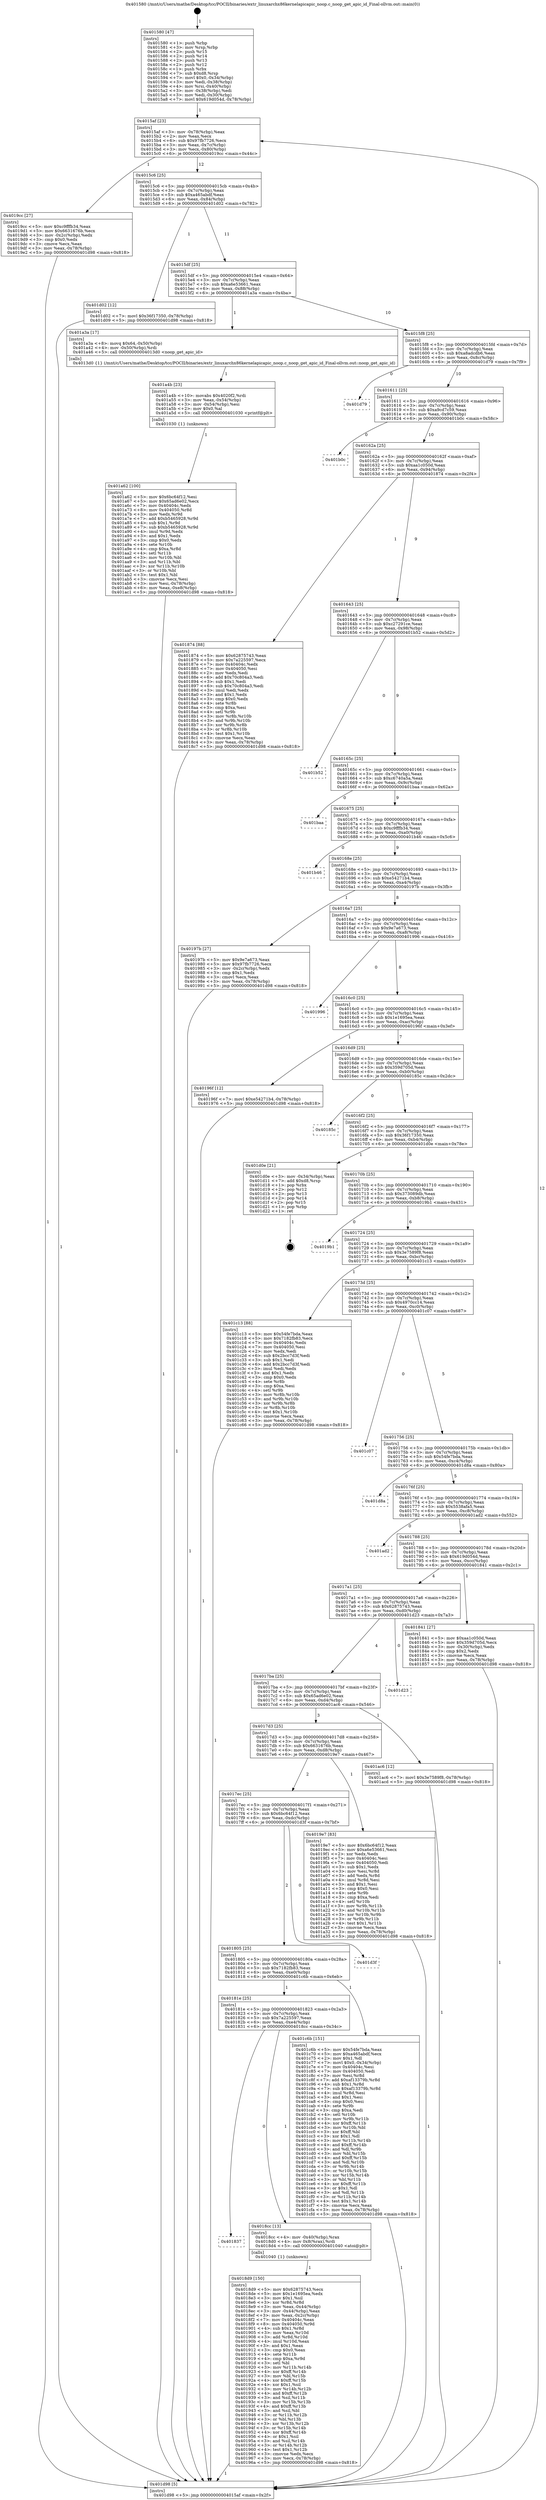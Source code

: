 digraph "0x401580" {
  label = "0x401580 (/mnt/c/Users/mathe/Desktop/tcc/POCII/binaries/extr_linuxarchx86kernelapicapic_noop.c_noop_get_apic_id_Final-ollvm.out::main(0))"
  labelloc = "t"
  node[shape=record]

  Entry [label="",width=0.3,height=0.3,shape=circle,fillcolor=black,style=filled]
  "0x4015af" [label="{
     0x4015af [23]\l
     | [instrs]\l
     &nbsp;&nbsp;0x4015af \<+3\>: mov -0x78(%rbp),%eax\l
     &nbsp;&nbsp;0x4015b2 \<+2\>: mov %eax,%ecx\l
     &nbsp;&nbsp;0x4015b4 \<+6\>: sub $0x97fb7726,%ecx\l
     &nbsp;&nbsp;0x4015ba \<+3\>: mov %eax,-0x7c(%rbp)\l
     &nbsp;&nbsp;0x4015bd \<+3\>: mov %ecx,-0x80(%rbp)\l
     &nbsp;&nbsp;0x4015c0 \<+6\>: je 00000000004019cc \<main+0x44c\>\l
  }"]
  "0x4019cc" [label="{
     0x4019cc [27]\l
     | [instrs]\l
     &nbsp;&nbsp;0x4019cc \<+5\>: mov $0xc9fffb34,%eax\l
     &nbsp;&nbsp;0x4019d1 \<+5\>: mov $0x6631676b,%ecx\l
     &nbsp;&nbsp;0x4019d6 \<+3\>: mov -0x2c(%rbp),%edx\l
     &nbsp;&nbsp;0x4019d9 \<+3\>: cmp $0x0,%edx\l
     &nbsp;&nbsp;0x4019dc \<+3\>: cmove %ecx,%eax\l
     &nbsp;&nbsp;0x4019df \<+3\>: mov %eax,-0x78(%rbp)\l
     &nbsp;&nbsp;0x4019e2 \<+5\>: jmp 0000000000401d98 \<main+0x818\>\l
  }"]
  "0x4015c6" [label="{
     0x4015c6 [25]\l
     | [instrs]\l
     &nbsp;&nbsp;0x4015c6 \<+5\>: jmp 00000000004015cb \<main+0x4b\>\l
     &nbsp;&nbsp;0x4015cb \<+3\>: mov -0x7c(%rbp),%eax\l
     &nbsp;&nbsp;0x4015ce \<+5\>: sub $0xa465abdf,%eax\l
     &nbsp;&nbsp;0x4015d3 \<+6\>: mov %eax,-0x84(%rbp)\l
     &nbsp;&nbsp;0x4015d9 \<+6\>: je 0000000000401d02 \<main+0x782\>\l
  }"]
  Exit [label="",width=0.3,height=0.3,shape=circle,fillcolor=black,style=filled,peripheries=2]
  "0x401d02" [label="{
     0x401d02 [12]\l
     | [instrs]\l
     &nbsp;&nbsp;0x401d02 \<+7\>: movl $0x36f17350,-0x78(%rbp)\l
     &nbsp;&nbsp;0x401d09 \<+5\>: jmp 0000000000401d98 \<main+0x818\>\l
  }"]
  "0x4015df" [label="{
     0x4015df [25]\l
     | [instrs]\l
     &nbsp;&nbsp;0x4015df \<+5\>: jmp 00000000004015e4 \<main+0x64\>\l
     &nbsp;&nbsp;0x4015e4 \<+3\>: mov -0x7c(%rbp),%eax\l
     &nbsp;&nbsp;0x4015e7 \<+5\>: sub $0xa6e53661,%eax\l
     &nbsp;&nbsp;0x4015ec \<+6\>: mov %eax,-0x88(%rbp)\l
     &nbsp;&nbsp;0x4015f2 \<+6\>: je 0000000000401a3a \<main+0x4ba\>\l
  }"]
  "0x401a62" [label="{
     0x401a62 [100]\l
     | [instrs]\l
     &nbsp;&nbsp;0x401a62 \<+5\>: mov $0x6bc64f12,%esi\l
     &nbsp;&nbsp;0x401a67 \<+5\>: mov $0x65ad6e02,%ecx\l
     &nbsp;&nbsp;0x401a6c \<+7\>: mov 0x40404c,%edx\l
     &nbsp;&nbsp;0x401a73 \<+8\>: mov 0x404050,%r8d\l
     &nbsp;&nbsp;0x401a7b \<+3\>: mov %edx,%r9d\l
     &nbsp;&nbsp;0x401a7e \<+7\>: add $0xb5465928,%r9d\l
     &nbsp;&nbsp;0x401a85 \<+4\>: sub $0x1,%r9d\l
     &nbsp;&nbsp;0x401a89 \<+7\>: sub $0xb5465928,%r9d\l
     &nbsp;&nbsp;0x401a90 \<+4\>: imul %r9d,%edx\l
     &nbsp;&nbsp;0x401a94 \<+3\>: and $0x1,%edx\l
     &nbsp;&nbsp;0x401a97 \<+3\>: cmp $0x0,%edx\l
     &nbsp;&nbsp;0x401a9a \<+4\>: sete %r10b\l
     &nbsp;&nbsp;0x401a9e \<+4\>: cmp $0xa,%r8d\l
     &nbsp;&nbsp;0x401aa2 \<+4\>: setl %r11b\l
     &nbsp;&nbsp;0x401aa6 \<+3\>: mov %r10b,%bl\l
     &nbsp;&nbsp;0x401aa9 \<+3\>: and %r11b,%bl\l
     &nbsp;&nbsp;0x401aac \<+3\>: xor %r11b,%r10b\l
     &nbsp;&nbsp;0x401aaf \<+3\>: or %r10b,%bl\l
     &nbsp;&nbsp;0x401ab2 \<+3\>: test $0x1,%bl\l
     &nbsp;&nbsp;0x401ab5 \<+3\>: cmovne %ecx,%esi\l
     &nbsp;&nbsp;0x401ab8 \<+3\>: mov %esi,-0x78(%rbp)\l
     &nbsp;&nbsp;0x401abb \<+6\>: mov %eax,-0xe8(%rbp)\l
     &nbsp;&nbsp;0x401ac1 \<+5\>: jmp 0000000000401d98 \<main+0x818\>\l
  }"]
  "0x401a3a" [label="{
     0x401a3a [17]\l
     | [instrs]\l
     &nbsp;&nbsp;0x401a3a \<+8\>: movq $0x64,-0x50(%rbp)\l
     &nbsp;&nbsp;0x401a42 \<+4\>: mov -0x50(%rbp),%rdi\l
     &nbsp;&nbsp;0x401a46 \<+5\>: call 00000000004013d0 \<noop_get_apic_id\>\l
     | [calls]\l
     &nbsp;&nbsp;0x4013d0 \{1\} (/mnt/c/Users/mathe/Desktop/tcc/POCII/binaries/extr_linuxarchx86kernelapicapic_noop.c_noop_get_apic_id_Final-ollvm.out::noop_get_apic_id)\l
  }"]
  "0x4015f8" [label="{
     0x4015f8 [25]\l
     | [instrs]\l
     &nbsp;&nbsp;0x4015f8 \<+5\>: jmp 00000000004015fd \<main+0x7d\>\l
     &nbsp;&nbsp;0x4015fd \<+3\>: mov -0x7c(%rbp),%eax\l
     &nbsp;&nbsp;0x401600 \<+5\>: sub $0xa8adcdb6,%eax\l
     &nbsp;&nbsp;0x401605 \<+6\>: mov %eax,-0x8c(%rbp)\l
     &nbsp;&nbsp;0x40160b \<+6\>: je 0000000000401d79 \<main+0x7f9\>\l
  }"]
  "0x401a4b" [label="{
     0x401a4b [23]\l
     | [instrs]\l
     &nbsp;&nbsp;0x401a4b \<+10\>: movabs $0x4020f2,%rdi\l
     &nbsp;&nbsp;0x401a55 \<+3\>: mov %eax,-0x54(%rbp)\l
     &nbsp;&nbsp;0x401a58 \<+3\>: mov -0x54(%rbp),%esi\l
     &nbsp;&nbsp;0x401a5b \<+2\>: mov $0x0,%al\l
     &nbsp;&nbsp;0x401a5d \<+5\>: call 0000000000401030 \<printf@plt\>\l
     | [calls]\l
     &nbsp;&nbsp;0x401030 \{1\} (unknown)\l
  }"]
  "0x401d79" [label="{
     0x401d79\l
  }", style=dashed]
  "0x401611" [label="{
     0x401611 [25]\l
     | [instrs]\l
     &nbsp;&nbsp;0x401611 \<+5\>: jmp 0000000000401616 \<main+0x96\>\l
     &nbsp;&nbsp;0x401616 \<+3\>: mov -0x7c(%rbp),%eax\l
     &nbsp;&nbsp;0x401619 \<+5\>: sub $0xa9cd7c59,%eax\l
     &nbsp;&nbsp;0x40161e \<+6\>: mov %eax,-0x90(%rbp)\l
     &nbsp;&nbsp;0x401624 \<+6\>: je 0000000000401b0c \<main+0x58c\>\l
  }"]
  "0x4018d9" [label="{
     0x4018d9 [150]\l
     | [instrs]\l
     &nbsp;&nbsp;0x4018d9 \<+5\>: mov $0x62875743,%ecx\l
     &nbsp;&nbsp;0x4018de \<+5\>: mov $0x1e1695ea,%edx\l
     &nbsp;&nbsp;0x4018e3 \<+3\>: mov $0x1,%sil\l
     &nbsp;&nbsp;0x4018e6 \<+3\>: xor %r8d,%r8d\l
     &nbsp;&nbsp;0x4018e9 \<+3\>: mov %eax,-0x44(%rbp)\l
     &nbsp;&nbsp;0x4018ec \<+3\>: mov -0x44(%rbp),%eax\l
     &nbsp;&nbsp;0x4018ef \<+3\>: mov %eax,-0x2c(%rbp)\l
     &nbsp;&nbsp;0x4018f2 \<+7\>: mov 0x40404c,%eax\l
     &nbsp;&nbsp;0x4018f9 \<+8\>: mov 0x404050,%r9d\l
     &nbsp;&nbsp;0x401901 \<+4\>: sub $0x1,%r8d\l
     &nbsp;&nbsp;0x401905 \<+3\>: mov %eax,%r10d\l
     &nbsp;&nbsp;0x401908 \<+3\>: add %r8d,%r10d\l
     &nbsp;&nbsp;0x40190b \<+4\>: imul %r10d,%eax\l
     &nbsp;&nbsp;0x40190f \<+3\>: and $0x1,%eax\l
     &nbsp;&nbsp;0x401912 \<+3\>: cmp $0x0,%eax\l
     &nbsp;&nbsp;0x401915 \<+4\>: sete %r11b\l
     &nbsp;&nbsp;0x401919 \<+4\>: cmp $0xa,%r9d\l
     &nbsp;&nbsp;0x40191d \<+3\>: setl %bl\l
     &nbsp;&nbsp;0x401920 \<+3\>: mov %r11b,%r14b\l
     &nbsp;&nbsp;0x401923 \<+4\>: xor $0xff,%r14b\l
     &nbsp;&nbsp;0x401927 \<+3\>: mov %bl,%r15b\l
     &nbsp;&nbsp;0x40192a \<+4\>: xor $0xff,%r15b\l
     &nbsp;&nbsp;0x40192e \<+4\>: xor $0x1,%sil\l
     &nbsp;&nbsp;0x401932 \<+3\>: mov %r14b,%r12b\l
     &nbsp;&nbsp;0x401935 \<+4\>: and $0xff,%r12b\l
     &nbsp;&nbsp;0x401939 \<+3\>: and %sil,%r11b\l
     &nbsp;&nbsp;0x40193c \<+3\>: mov %r15b,%r13b\l
     &nbsp;&nbsp;0x40193f \<+4\>: and $0xff,%r13b\l
     &nbsp;&nbsp;0x401943 \<+3\>: and %sil,%bl\l
     &nbsp;&nbsp;0x401946 \<+3\>: or %r11b,%r12b\l
     &nbsp;&nbsp;0x401949 \<+3\>: or %bl,%r13b\l
     &nbsp;&nbsp;0x40194c \<+3\>: xor %r13b,%r12b\l
     &nbsp;&nbsp;0x40194f \<+3\>: or %r15b,%r14b\l
     &nbsp;&nbsp;0x401952 \<+4\>: xor $0xff,%r14b\l
     &nbsp;&nbsp;0x401956 \<+4\>: or $0x1,%sil\l
     &nbsp;&nbsp;0x40195a \<+3\>: and %sil,%r14b\l
     &nbsp;&nbsp;0x40195d \<+3\>: or %r14b,%r12b\l
     &nbsp;&nbsp;0x401960 \<+4\>: test $0x1,%r12b\l
     &nbsp;&nbsp;0x401964 \<+3\>: cmovne %edx,%ecx\l
     &nbsp;&nbsp;0x401967 \<+3\>: mov %ecx,-0x78(%rbp)\l
     &nbsp;&nbsp;0x40196a \<+5\>: jmp 0000000000401d98 \<main+0x818\>\l
  }"]
  "0x401b0c" [label="{
     0x401b0c\l
  }", style=dashed]
  "0x40162a" [label="{
     0x40162a [25]\l
     | [instrs]\l
     &nbsp;&nbsp;0x40162a \<+5\>: jmp 000000000040162f \<main+0xaf\>\l
     &nbsp;&nbsp;0x40162f \<+3\>: mov -0x7c(%rbp),%eax\l
     &nbsp;&nbsp;0x401632 \<+5\>: sub $0xaa1c050d,%eax\l
     &nbsp;&nbsp;0x401637 \<+6\>: mov %eax,-0x94(%rbp)\l
     &nbsp;&nbsp;0x40163d \<+6\>: je 0000000000401874 \<main+0x2f4\>\l
  }"]
  "0x401837" [label="{
     0x401837\l
  }", style=dashed]
  "0x401874" [label="{
     0x401874 [88]\l
     | [instrs]\l
     &nbsp;&nbsp;0x401874 \<+5\>: mov $0x62875743,%eax\l
     &nbsp;&nbsp;0x401879 \<+5\>: mov $0x7a225597,%ecx\l
     &nbsp;&nbsp;0x40187e \<+7\>: mov 0x40404c,%edx\l
     &nbsp;&nbsp;0x401885 \<+7\>: mov 0x404050,%esi\l
     &nbsp;&nbsp;0x40188c \<+2\>: mov %edx,%edi\l
     &nbsp;&nbsp;0x40188e \<+6\>: add $0x70c804a3,%edi\l
     &nbsp;&nbsp;0x401894 \<+3\>: sub $0x1,%edi\l
     &nbsp;&nbsp;0x401897 \<+6\>: sub $0x70c804a3,%edi\l
     &nbsp;&nbsp;0x40189d \<+3\>: imul %edi,%edx\l
     &nbsp;&nbsp;0x4018a0 \<+3\>: and $0x1,%edx\l
     &nbsp;&nbsp;0x4018a3 \<+3\>: cmp $0x0,%edx\l
     &nbsp;&nbsp;0x4018a6 \<+4\>: sete %r8b\l
     &nbsp;&nbsp;0x4018aa \<+3\>: cmp $0xa,%esi\l
     &nbsp;&nbsp;0x4018ad \<+4\>: setl %r9b\l
     &nbsp;&nbsp;0x4018b1 \<+3\>: mov %r8b,%r10b\l
     &nbsp;&nbsp;0x4018b4 \<+3\>: and %r9b,%r10b\l
     &nbsp;&nbsp;0x4018b7 \<+3\>: xor %r9b,%r8b\l
     &nbsp;&nbsp;0x4018ba \<+3\>: or %r8b,%r10b\l
     &nbsp;&nbsp;0x4018bd \<+4\>: test $0x1,%r10b\l
     &nbsp;&nbsp;0x4018c1 \<+3\>: cmovne %ecx,%eax\l
     &nbsp;&nbsp;0x4018c4 \<+3\>: mov %eax,-0x78(%rbp)\l
     &nbsp;&nbsp;0x4018c7 \<+5\>: jmp 0000000000401d98 \<main+0x818\>\l
  }"]
  "0x401643" [label="{
     0x401643 [25]\l
     | [instrs]\l
     &nbsp;&nbsp;0x401643 \<+5\>: jmp 0000000000401648 \<main+0xc8\>\l
     &nbsp;&nbsp;0x401648 \<+3\>: mov -0x7c(%rbp),%eax\l
     &nbsp;&nbsp;0x40164b \<+5\>: sub $0xc27291ce,%eax\l
     &nbsp;&nbsp;0x401650 \<+6\>: mov %eax,-0x98(%rbp)\l
     &nbsp;&nbsp;0x401656 \<+6\>: je 0000000000401b52 \<main+0x5d2\>\l
  }"]
  "0x4018cc" [label="{
     0x4018cc [13]\l
     | [instrs]\l
     &nbsp;&nbsp;0x4018cc \<+4\>: mov -0x40(%rbp),%rax\l
     &nbsp;&nbsp;0x4018d0 \<+4\>: mov 0x8(%rax),%rdi\l
     &nbsp;&nbsp;0x4018d4 \<+5\>: call 0000000000401040 \<atoi@plt\>\l
     | [calls]\l
     &nbsp;&nbsp;0x401040 \{1\} (unknown)\l
  }"]
  "0x401b52" [label="{
     0x401b52\l
  }", style=dashed]
  "0x40165c" [label="{
     0x40165c [25]\l
     | [instrs]\l
     &nbsp;&nbsp;0x40165c \<+5\>: jmp 0000000000401661 \<main+0xe1\>\l
     &nbsp;&nbsp;0x401661 \<+3\>: mov -0x7c(%rbp),%eax\l
     &nbsp;&nbsp;0x401664 \<+5\>: sub $0xc6740a5a,%eax\l
     &nbsp;&nbsp;0x401669 \<+6\>: mov %eax,-0x9c(%rbp)\l
     &nbsp;&nbsp;0x40166f \<+6\>: je 0000000000401baa \<main+0x62a\>\l
  }"]
  "0x40181e" [label="{
     0x40181e [25]\l
     | [instrs]\l
     &nbsp;&nbsp;0x40181e \<+5\>: jmp 0000000000401823 \<main+0x2a3\>\l
     &nbsp;&nbsp;0x401823 \<+3\>: mov -0x7c(%rbp),%eax\l
     &nbsp;&nbsp;0x401826 \<+5\>: sub $0x7a225597,%eax\l
     &nbsp;&nbsp;0x40182b \<+6\>: mov %eax,-0xe4(%rbp)\l
     &nbsp;&nbsp;0x401831 \<+6\>: je 00000000004018cc \<main+0x34c\>\l
  }"]
  "0x401baa" [label="{
     0x401baa\l
  }", style=dashed]
  "0x401675" [label="{
     0x401675 [25]\l
     | [instrs]\l
     &nbsp;&nbsp;0x401675 \<+5\>: jmp 000000000040167a \<main+0xfa\>\l
     &nbsp;&nbsp;0x40167a \<+3\>: mov -0x7c(%rbp),%eax\l
     &nbsp;&nbsp;0x40167d \<+5\>: sub $0xc9fffb34,%eax\l
     &nbsp;&nbsp;0x401682 \<+6\>: mov %eax,-0xa0(%rbp)\l
     &nbsp;&nbsp;0x401688 \<+6\>: je 0000000000401b46 \<main+0x5c6\>\l
  }"]
  "0x401c6b" [label="{
     0x401c6b [151]\l
     | [instrs]\l
     &nbsp;&nbsp;0x401c6b \<+5\>: mov $0x54fe7bda,%eax\l
     &nbsp;&nbsp;0x401c70 \<+5\>: mov $0xa465abdf,%ecx\l
     &nbsp;&nbsp;0x401c75 \<+2\>: mov $0x1,%dl\l
     &nbsp;&nbsp;0x401c77 \<+7\>: movl $0x0,-0x34(%rbp)\l
     &nbsp;&nbsp;0x401c7e \<+7\>: mov 0x40404c,%esi\l
     &nbsp;&nbsp;0x401c85 \<+7\>: mov 0x404050,%edi\l
     &nbsp;&nbsp;0x401c8c \<+3\>: mov %esi,%r8d\l
     &nbsp;&nbsp;0x401c8f \<+7\>: add $0xaf13379b,%r8d\l
     &nbsp;&nbsp;0x401c96 \<+4\>: sub $0x1,%r8d\l
     &nbsp;&nbsp;0x401c9a \<+7\>: sub $0xaf13379b,%r8d\l
     &nbsp;&nbsp;0x401ca1 \<+4\>: imul %r8d,%esi\l
     &nbsp;&nbsp;0x401ca5 \<+3\>: and $0x1,%esi\l
     &nbsp;&nbsp;0x401ca8 \<+3\>: cmp $0x0,%esi\l
     &nbsp;&nbsp;0x401cab \<+4\>: sete %r9b\l
     &nbsp;&nbsp;0x401caf \<+3\>: cmp $0xa,%edi\l
     &nbsp;&nbsp;0x401cb2 \<+4\>: setl %r10b\l
     &nbsp;&nbsp;0x401cb6 \<+3\>: mov %r9b,%r11b\l
     &nbsp;&nbsp;0x401cb9 \<+4\>: xor $0xff,%r11b\l
     &nbsp;&nbsp;0x401cbd \<+3\>: mov %r10b,%bl\l
     &nbsp;&nbsp;0x401cc0 \<+3\>: xor $0xff,%bl\l
     &nbsp;&nbsp;0x401cc3 \<+3\>: xor $0x1,%dl\l
     &nbsp;&nbsp;0x401cc6 \<+3\>: mov %r11b,%r14b\l
     &nbsp;&nbsp;0x401cc9 \<+4\>: and $0xff,%r14b\l
     &nbsp;&nbsp;0x401ccd \<+3\>: and %dl,%r9b\l
     &nbsp;&nbsp;0x401cd0 \<+3\>: mov %bl,%r15b\l
     &nbsp;&nbsp;0x401cd3 \<+4\>: and $0xff,%r15b\l
     &nbsp;&nbsp;0x401cd7 \<+3\>: and %dl,%r10b\l
     &nbsp;&nbsp;0x401cda \<+3\>: or %r9b,%r14b\l
     &nbsp;&nbsp;0x401cdd \<+3\>: or %r10b,%r15b\l
     &nbsp;&nbsp;0x401ce0 \<+3\>: xor %r15b,%r14b\l
     &nbsp;&nbsp;0x401ce3 \<+3\>: or %bl,%r11b\l
     &nbsp;&nbsp;0x401ce6 \<+4\>: xor $0xff,%r11b\l
     &nbsp;&nbsp;0x401cea \<+3\>: or $0x1,%dl\l
     &nbsp;&nbsp;0x401ced \<+3\>: and %dl,%r11b\l
     &nbsp;&nbsp;0x401cf0 \<+3\>: or %r11b,%r14b\l
     &nbsp;&nbsp;0x401cf3 \<+4\>: test $0x1,%r14b\l
     &nbsp;&nbsp;0x401cf7 \<+3\>: cmovne %ecx,%eax\l
     &nbsp;&nbsp;0x401cfa \<+3\>: mov %eax,-0x78(%rbp)\l
     &nbsp;&nbsp;0x401cfd \<+5\>: jmp 0000000000401d98 \<main+0x818\>\l
  }"]
  "0x401b46" [label="{
     0x401b46\l
  }", style=dashed]
  "0x40168e" [label="{
     0x40168e [25]\l
     | [instrs]\l
     &nbsp;&nbsp;0x40168e \<+5\>: jmp 0000000000401693 \<main+0x113\>\l
     &nbsp;&nbsp;0x401693 \<+3\>: mov -0x7c(%rbp),%eax\l
     &nbsp;&nbsp;0x401696 \<+5\>: sub $0xe54271b4,%eax\l
     &nbsp;&nbsp;0x40169b \<+6\>: mov %eax,-0xa4(%rbp)\l
     &nbsp;&nbsp;0x4016a1 \<+6\>: je 000000000040197b \<main+0x3fb\>\l
  }"]
  "0x401805" [label="{
     0x401805 [25]\l
     | [instrs]\l
     &nbsp;&nbsp;0x401805 \<+5\>: jmp 000000000040180a \<main+0x28a\>\l
     &nbsp;&nbsp;0x40180a \<+3\>: mov -0x7c(%rbp),%eax\l
     &nbsp;&nbsp;0x40180d \<+5\>: sub $0x7182fb83,%eax\l
     &nbsp;&nbsp;0x401812 \<+6\>: mov %eax,-0xe0(%rbp)\l
     &nbsp;&nbsp;0x401818 \<+6\>: je 0000000000401c6b \<main+0x6eb\>\l
  }"]
  "0x40197b" [label="{
     0x40197b [27]\l
     | [instrs]\l
     &nbsp;&nbsp;0x40197b \<+5\>: mov $0x9e7a673,%eax\l
     &nbsp;&nbsp;0x401980 \<+5\>: mov $0x97fb7726,%ecx\l
     &nbsp;&nbsp;0x401985 \<+3\>: mov -0x2c(%rbp),%edx\l
     &nbsp;&nbsp;0x401988 \<+3\>: cmp $0x1,%edx\l
     &nbsp;&nbsp;0x40198b \<+3\>: cmovl %ecx,%eax\l
     &nbsp;&nbsp;0x40198e \<+3\>: mov %eax,-0x78(%rbp)\l
     &nbsp;&nbsp;0x401991 \<+5\>: jmp 0000000000401d98 \<main+0x818\>\l
  }"]
  "0x4016a7" [label="{
     0x4016a7 [25]\l
     | [instrs]\l
     &nbsp;&nbsp;0x4016a7 \<+5\>: jmp 00000000004016ac \<main+0x12c\>\l
     &nbsp;&nbsp;0x4016ac \<+3\>: mov -0x7c(%rbp),%eax\l
     &nbsp;&nbsp;0x4016af \<+5\>: sub $0x9e7a673,%eax\l
     &nbsp;&nbsp;0x4016b4 \<+6\>: mov %eax,-0xa8(%rbp)\l
     &nbsp;&nbsp;0x4016ba \<+6\>: je 0000000000401996 \<main+0x416\>\l
  }"]
  "0x401d3f" [label="{
     0x401d3f\l
  }", style=dashed]
  "0x401996" [label="{
     0x401996\l
  }", style=dashed]
  "0x4016c0" [label="{
     0x4016c0 [25]\l
     | [instrs]\l
     &nbsp;&nbsp;0x4016c0 \<+5\>: jmp 00000000004016c5 \<main+0x145\>\l
     &nbsp;&nbsp;0x4016c5 \<+3\>: mov -0x7c(%rbp),%eax\l
     &nbsp;&nbsp;0x4016c8 \<+5\>: sub $0x1e1695ea,%eax\l
     &nbsp;&nbsp;0x4016cd \<+6\>: mov %eax,-0xac(%rbp)\l
     &nbsp;&nbsp;0x4016d3 \<+6\>: je 000000000040196f \<main+0x3ef\>\l
  }"]
  "0x4017ec" [label="{
     0x4017ec [25]\l
     | [instrs]\l
     &nbsp;&nbsp;0x4017ec \<+5\>: jmp 00000000004017f1 \<main+0x271\>\l
     &nbsp;&nbsp;0x4017f1 \<+3\>: mov -0x7c(%rbp),%eax\l
     &nbsp;&nbsp;0x4017f4 \<+5\>: sub $0x6bc64f12,%eax\l
     &nbsp;&nbsp;0x4017f9 \<+6\>: mov %eax,-0xdc(%rbp)\l
     &nbsp;&nbsp;0x4017ff \<+6\>: je 0000000000401d3f \<main+0x7bf\>\l
  }"]
  "0x40196f" [label="{
     0x40196f [12]\l
     | [instrs]\l
     &nbsp;&nbsp;0x40196f \<+7\>: movl $0xe54271b4,-0x78(%rbp)\l
     &nbsp;&nbsp;0x401976 \<+5\>: jmp 0000000000401d98 \<main+0x818\>\l
  }"]
  "0x4016d9" [label="{
     0x4016d9 [25]\l
     | [instrs]\l
     &nbsp;&nbsp;0x4016d9 \<+5\>: jmp 00000000004016de \<main+0x15e\>\l
     &nbsp;&nbsp;0x4016de \<+3\>: mov -0x7c(%rbp),%eax\l
     &nbsp;&nbsp;0x4016e1 \<+5\>: sub $0x359d705d,%eax\l
     &nbsp;&nbsp;0x4016e6 \<+6\>: mov %eax,-0xb0(%rbp)\l
     &nbsp;&nbsp;0x4016ec \<+6\>: je 000000000040185c \<main+0x2dc\>\l
  }"]
  "0x4019e7" [label="{
     0x4019e7 [83]\l
     | [instrs]\l
     &nbsp;&nbsp;0x4019e7 \<+5\>: mov $0x6bc64f12,%eax\l
     &nbsp;&nbsp;0x4019ec \<+5\>: mov $0xa6e53661,%ecx\l
     &nbsp;&nbsp;0x4019f1 \<+2\>: xor %edx,%edx\l
     &nbsp;&nbsp;0x4019f3 \<+7\>: mov 0x40404c,%esi\l
     &nbsp;&nbsp;0x4019fa \<+7\>: mov 0x404050,%edi\l
     &nbsp;&nbsp;0x401a01 \<+3\>: sub $0x1,%edx\l
     &nbsp;&nbsp;0x401a04 \<+3\>: mov %esi,%r8d\l
     &nbsp;&nbsp;0x401a07 \<+3\>: add %edx,%r8d\l
     &nbsp;&nbsp;0x401a0a \<+4\>: imul %r8d,%esi\l
     &nbsp;&nbsp;0x401a0e \<+3\>: and $0x1,%esi\l
     &nbsp;&nbsp;0x401a11 \<+3\>: cmp $0x0,%esi\l
     &nbsp;&nbsp;0x401a14 \<+4\>: sete %r9b\l
     &nbsp;&nbsp;0x401a18 \<+3\>: cmp $0xa,%edi\l
     &nbsp;&nbsp;0x401a1b \<+4\>: setl %r10b\l
     &nbsp;&nbsp;0x401a1f \<+3\>: mov %r9b,%r11b\l
     &nbsp;&nbsp;0x401a22 \<+3\>: and %r10b,%r11b\l
     &nbsp;&nbsp;0x401a25 \<+3\>: xor %r10b,%r9b\l
     &nbsp;&nbsp;0x401a28 \<+3\>: or %r9b,%r11b\l
     &nbsp;&nbsp;0x401a2b \<+4\>: test $0x1,%r11b\l
     &nbsp;&nbsp;0x401a2f \<+3\>: cmovne %ecx,%eax\l
     &nbsp;&nbsp;0x401a32 \<+3\>: mov %eax,-0x78(%rbp)\l
     &nbsp;&nbsp;0x401a35 \<+5\>: jmp 0000000000401d98 \<main+0x818\>\l
  }"]
  "0x40185c" [label="{
     0x40185c\l
  }", style=dashed]
  "0x4016f2" [label="{
     0x4016f2 [25]\l
     | [instrs]\l
     &nbsp;&nbsp;0x4016f2 \<+5\>: jmp 00000000004016f7 \<main+0x177\>\l
     &nbsp;&nbsp;0x4016f7 \<+3\>: mov -0x7c(%rbp),%eax\l
     &nbsp;&nbsp;0x4016fa \<+5\>: sub $0x36f17350,%eax\l
     &nbsp;&nbsp;0x4016ff \<+6\>: mov %eax,-0xb4(%rbp)\l
     &nbsp;&nbsp;0x401705 \<+6\>: je 0000000000401d0e \<main+0x78e\>\l
  }"]
  "0x4017d3" [label="{
     0x4017d3 [25]\l
     | [instrs]\l
     &nbsp;&nbsp;0x4017d3 \<+5\>: jmp 00000000004017d8 \<main+0x258\>\l
     &nbsp;&nbsp;0x4017d8 \<+3\>: mov -0x7c(%rbp),%eax\l
     &nbsp;&nbsp;0x4017db \<+5\>: sub $0x6631676b,%eax\l
     &nbsp;&nbsp;0x4017e0 \<+6\>: mov %eax,-0xd8(%rbp)\l
     &nbsp;&nbsp;0x4017e6 \<+6\>: je 00000000004019e7 \<main+0x467\>\l
  }"]
  "0x401d0e" [label="{
     0x401d0e [21]\l
     | [instrs]\l
     &nbsp;&nbsp;0x401d0e \<+3\>: mov -0x34(%rbp),%eax\l
     &nbsp;&nbsp;0x401d11 \<+7\>: add $0xd8,%rsp\l
     &nbsp;&nbsp;0x401d18 \<+1\>: pop %rbx\l
     &nbsp;&nbsp;0x401d19 \<+2\>: pop %r12\l
     &nbsp;&nbsp;0x401d1b \<+2\>: pop %r13\l
     &nbsp;&nbsp;0x401d1d \<+2\>: pop %r14\l
     &nbsp;&nbsp;0x401d1f \<+2\>: pop %r15\l
     &nbsp;&nbsp;0x401d21 \<+1\>: pop %rbp\l
     &nbsp;&nbsp;0x401d22 \<+1\>: ret\l
  }"]
  "0x40170b" [label="{
     0x40170b [25]\l
     | [instrs]\l
     &nbsp;&nbsp;0x40170b \<+5\>: jmp 0000000000401710 \<main+0x190\>\l
     &nbsp;&nbsp;0x401710 \<+3\>: mov -0x7c(%rbp),%eax\l
     &nbsp;&nbsp;0x401713 \<+5\>: sub $0x373089db,%eax\l
     &nbsp;&nbsp;0x401718 \<+6\>: mov %eax,-0xb8(%rbp)\l
     &nbsp;&nbsp;0x40171e \<+6\>: je 00000000004019b1 \<main+0x431\>\l
  }"]
  "0x401ac6" [label="{
     0x401ac6 [12]\l
     | [instrs]\l
     &nbsp;&nbsp;0x401ac6 \<+7\>: movl $0x3e7589f8,-0x78(%rbp)\l
     &nbsp;&nbsp;0x401acd \<+5\>: jmp 0000000000401d98 \<main+0x818\>\l
  }"]
  "0x4019b1" [label="{
     0x4019b1\l
  }", style=dashed]
  "0x401724" [label="{
     0x401724 [25]\l
     | [instrs]\l
     &nbsp;&nbsp;0x401724 \<+5\>: jmp 0000000000401729 \<main+0x1a9\>\l
     &nbsp;&nbsp;0x401729 \<+3\>: mov -0x7c(%rbp),%eax\l
     &nbsp;&nbsp;0x40172c \<+5\>: sub $0x3e7589f8,%eax\l
     &nbsp;&nbsp;0x401731 \<+6\>: mov %eax,-0xbc(%rbp)\l
     &nbsp;&nbsp;0x401737 \<+6\>: je 0000000000401c13 \<main+0x693\>\l
  }"]
  "0x4017ba" [label="{
     0x4017ba [25]\l
     | [instrs]\l
     &nbsp;&nbsp;0x4017ba \<+5\>: jmp 00000000004017bf \<main+0x23f\>\l
     &nbsp;&nbsp;0x4017bf \<+3\>: mov -0x7c(%rbp),%eax\l
     &nbsp;&nbsp;0x4017c2 \<+5\>: sub $0x65ad6e02,%eax\l
     &nbsp;&nbsp;0x4017c7 \<+6\>: mov %eax,-0xd4(%rbp)\l
     &nbsp;&nbsp;0x4017cd \<+6\>: je 0000000000401ac6 \<main+0x546\>\l
  }"]
  "0x401c13" [label="{
     0x401c13 [88]\l
     | [instrs]\l
     &nbsp;&nbsp;0x401c13 \<+5\>: mov $0x54fe7bda,%eax\l
     &nbsp;&nbsp;0x401c18 \<+5\>: mov $0x7182fb83,%ecx\l
     &nbsp;&nbsp;0x401c1d \<+7\>: mov 0x40404c,%edx\l
     &nbsp;&nbsp;0x401c24 \<+7\>: mov 0x404050,%esi\l
     &nbsp;&nbsp;0x401c2b \<+2\>: mov %edx,%edi\l
     &nbsp;&nbsp;0x401c2d \<+6\>: sub $0x2bcc7d3f,%edi\l
     &nbsp;&nbsp;0x401c33 \<+3\>: sub $0x1,%edi\l
     &nbsp;&nbsp;0x401c36 \<+6\>: add $0x2bcc7d3f,%edi\l
     &nbsp;&nbsp;0x401c3c \<+3\>: imul %edi,%edx\l
     &nbsp;&nbsp;0x401c3f \<+3\>: and $0x1,%edx\l
     &nbsp;&nbsp;0x401c42 \<+3\>: cmp $0x0,%edx\l
     &nbsp;&nbsp;0x401c45 \<+4\>: sete %r8b\l
     &nbsp;&nbsp;0x401c49 \<+3\>: cmp $0xa,%esi\l
     &nbsp;&nbsp;0x401c4c \<+4\>: setl %r9b\l
     &nbsp;&nbsp;0x401c50 \<+3\>: mov %r8b,%r10b\l
     &nbsp;&nbsp;0x401c53 \<+3\>: and %r9b,%r10b\l
     &nbsp;&nbsp;0x401c56 \<+3\>: xor %r9b,%r8b\l
     &nbsp;&nbsp;0x401c59 \<+3\>: or %r8b,%r10b\l
     &nbsp;&nbsp;0x401c5c \<+4\>: test $0x1,%r10b\l
     &nbsp;&nbsp;0x401c60 \<+3\>: cmovne %ecx,%eax\l
     &nbsp;&nbsp;0x401c63 \<+3\>: mov %eax,-0x78(%rbp)\l
     &nbsp;&nbsp;0x401c66 \<+5\>: jmp 0000000000401d98 \<main+0x818\>\l
  }"]
  "0x40173d" [label="{
     0x40173d [25]\l
     | [instrs]\l
     &nbsp;&nbsp;0x40173d \<+5\>: jmp 0000000000401742 \<main+0x1c2\>\l
     &nbsp;&nbsp;0x401742 \<+3\>: mov -0x7c(%rbp),%eax\l
     &nbsp;&nbsp;0x401745 \<+5\>: sub $0x4970cc14,%eax\l
     &nbsp;&nbsp;0x40174a \<+6\>: mov %eax,-0xc0(%rbp)\l
     &nbsp;&nbsp;0x401750 \<+6\>: je 0000000000401c07 \<main+0x687\>\l
  }"]
  "0x401d23" [label="{
     0x401d23\l
  }", style=dashed]
  "0x401c07" [label="{
     0x401c07\l
  }", style=dashed]
  "0x401756" [label="{
     0x401756 [25]\l
     | [instrs]\l
     &nbsp;&nbsp;0x401756 \<+5\>: jmp 000000000040175b \<main+0x1db\>\l
     &nbsp;&nbsp;0x40175b \<+3\>: mov -0x7c(%rbp),%eax\l
     &nbsp;&nbsp;0x40175e \<+5\>: sub $0x54fe7bda,%eax\l
     &nbsp;&nbsp;0x401763 \<+6\>: mov %eax,-0xc4(%rbp)\l
     &nbsp;&nbsp;0x401769 \<+6\>: je 0000000000401d8a \<main+0x80a\>\l
  }"]
  "0x401580" [label="{
     0x401580 [47]\l
     | [instrs]\l
     &nbsp;&nbsp;0x401580 \<+1\>: push %rbp\l
     &nbsp;&nbsp;0x401581 \<+3\>: mov %rsp,%rbp\l
     &nbsp;&nbsp;0x401584 \<+2\>: push %r15\l
     &nbsp;&nbsp;0x401586 \<+2\>: push %r14\l
     &nbsp;&nbsp;0x401588 \<+2\>: push %r13\l
     &nbsp;&nbsp;0x40158a \<+2\>: push %r12\l
     &nbsp;&nbsp;0x40158c \<+1\>: push %rbx\l
     &nbsp;&nbsp;0x40158d \<+7\>: sub $0xd8,%rsp\l
     &nbsp;&nbsp;0x401594 \<+7\>: movl $0x0,-0x34(%rbp)\l
     &nbsp;&nbsp;0x40159b \<+3\>: mov %edi,-0x38(%rbp)\l
     &nbsp;&nbsp;0x40159e \<+4\>: mov %rsi,-0x40(%rbp)\l
     &nbsp;&nbsp;0x4015a2 \<+3\>: mov -0x38(%rbp),%edi\l
     &nbsp;&nbsp;0x4015a5 \<+3\>: mov %edi,-0x30(%rbp)\l
     &nbsp;&nbsp;0x4015a8 \<+7\>: movl $0x619d054d,-0x78(%rbp)\l
  }"]
  "0x401d8a" [label="{
     0x401d8a\l
  }", style=dashed]
  "0x40176f" [label="{
     0x40176f [25]\l
     | [instrs]\l
     &nbsp;&nbsp;0x40176f \<+5\>: jmp 0000000000401774 \<main+0x1f4\>\l
     &nbsp;&nbsp;0x401774 \<+3\>: mov -0x7c(%rbp),%eax\l
     &nbsp;&nbsp;0x401777 \<+5\>: sub $0x5538afa5,%eax\l
     &nbsp;&nbsp;0x40177c \<+6\>: mov %eax,-0xc8(%rbp)\l
     &nbsp;&nbsp;0x401782 \<+6\>: je 0000000000401ad2 \<main+0x552\>\l
  }"]
  "0x401d98" [label="{
     0x401d98 [5]\l
     | [instrs]\l
     &nbsp;&nbsp;0x401d98 \<+5\>: jmp 00000000004015af \<main+0x2f\>\l
  }"]
  "0x401ad2" [label="{
     0x401ad2\l
  }", style=dashed]
  "0x401788" [label="{
     0x401788 [25]\l
     | [instrs]\l
     &nbsp;&nbsp;0x401788 \<+5\>: jmp 000000000040178d \<main+0x20d\>\l
     &nbsp;&nbsp;0x40178d \<+3\>: mov -0x7c(%rbp),%eax\l
     &nbsp;&nbsp;0x401790 \<+5\>: sub $0x619d054d,%eax\l
     &nbsp;&nbsp;0x401795 \<+6\>: mov %eax,-0xcc(%rbp)\l
     &nbsp;&nbsp;0x40179b \<+6\>: je 0000000000401841 \<main+0x2c1\>\l
  }"]
  "0x4017a1" [label="{
     0x4017a1 [25]\l
     | [instrs]\l
     &nbsp;&nbsp;0x4017a1 \<+5\>: jmp 00000000004017a6 \<main+0x226\>\l
     &nbsp;&nbsp;0x4017a6 \<+3\>: mov -0x7c(%rbp),%eax\l
     &nbsp;&nbsp;0x4017a9 \<+5\>: sub $0x62875743,%eax\l
     &nbsp;&nbsp;0x4017ae \<+6\>: mov %eax,-0xd0(%rbp)\l
     &nbsp;&nbsp;0x4017b4 \<+6\>: je 0000000000401d23 \<main+0x7a3\>\l
  }"]
  "0x401841" [label="{
     0x401841 [27]\l
     | [instrs]\l
     &nbsp;&nbsp;0x401841 \<+5\>: mov $0xaa1c050d,%eax\l
     &nbsp;&nbsp;0x401846 \<+5\>: mov $0x359d705d,%ecx\l
     &nbsp;&nbsp;0x40184b \<+3\>: mov -0x30(%rbp),%edx\l
     &nbsp;&nbsp;0x40184e \<+3\>: cmp $0x2,%edx\l
     &nbsp;&nbsp;0x401851 \<+3\>: cmovne %ecx,%eax\l
     &nbsp;&nbsp;0x401854 \<+3\>: mov %eax,-0x78(%rbp)\l
     &nbsp;&nbsp;0x401857 \<+5\>: jmp 0000000000401d98 \<main+0x818\>\l
  }"]
  Entry -> "0x401580" [label=" 1"]
  "0x4015af" -> "0x4019cc" [label=" 1"]
  "0x4015af" -> "0x4015c6" [label=" 12"]
  "0x401d0e" -> Exit [label=" 1"]
  "0x4015c6" -> "0x401d02" [label=" 1"]
  "0x4015c6" -> "0x4015df" [label=" 11"]
  "0x401d02" -> "0x401d98" [label=" 1"]
  "0x4015df" -> "0x401a3a" [label=" 1"]
  "0x4015df" -> "0x4015f8" [label=" 10"]
  "0x401c6b" -> "0x401d98" [label=" 1"]
  "0x4015f8" -> "0x401d79" [label=" 0"]
  "0x4015f8" -> "0x401611" [label=" 10"]
  "0x401c13" -> "0x401d98" [label=" 1"]
  "0x401611" -> "0x401b0c" [label=" 0"]
  "0x401611" -> "0x40162a" [label=" 10"]
  "0x401ac6" -> "0x401d98" [label=" 1"]
  "0x40162a" -> "0x401874" [label=" 1"]
  "0x40162a" -> "0x401643" [label=" 9"]
  "0x401a62" -> "0x401d98" [label=" 1"]
  "0x401643" -> "0x401b52" [label=" 0"]
  "0x401643" -> "0x40165c" [label=" 9"]
  "0x401a4b" -> "0x401a62" [label=" 1"]
  "0x40165c" -> "0x401baa" [label=" 0"]
  "0x40165c" -> "0x401675" [label=" 9"]
  "0x4019e7" -> "0x401d98" [label=" 1"]
  "0x401675" -> "0x401b46" [label=" 0"]
  "0x401675" -> "0x40168e" [label=" 9"]
  "0x4019cc" -> "0x401d98" [label=" 1"]
  "0x40168e" -> "0x40197b" [label=" 1"]
  "0x40168e" -> "0x4016a7" [label=" 8"]
  "0x40196f" -> "0x401d98" [label=" 1"]
  "0x4016a7" -> "0x401996" [label=" 0"]
  "0x4016a7" -> "0x4016c0" [label=" 8"]
  "0x4018d9" -> "0x401d98" [label=" 1"]
  "0x4016c0" -> "0x40196f" [label=" 1"]
  "0x4016c0" -> "0x4016d9" [label=" 7"]
  "0x40181e" -> "0x401837" [label=" 0"]
  "0x4016d9" -> "0x40185c" [label=" 0"]
  "0x4016d9" -> "0x4016f2" [label=" 7"]
  "0x40181e" -> "0x4018cc" [label=" 1"]
  "0x4016f2" -> "0x401d0e" [label=" 1"]
  "0x4016f2" -> "0x40170b" [label=" 6"]
  "0x401805" -> "0x40181e" [label=" 1"]
  "0x40170b" -> "0x4019b1" [label=" 0"]
  "0x40170b" -> "0x401724" [label=" 6"]
  "0x401805" -> "0x401c6b" [label=" 1"]
  "0x401724" -> "0x401c13" [label=" 1"]
  "0x401724" -> "0x40173d" [label=" 5"]
  "0x4017ec" -> "0x401805" [label=" 2"]
  "0x40173d" -> "0x401c07" [label=" 0"]
  "0x40173d" -> "0x401756" [label=" 5"]
  "0x4017ec" -> "0x401d3f" [label=" 0"]
  "0x401756" -> "0x401d8a" [label=" 0"]
  "0x401756" -> "0x40176f" [label=" 5"]
  "0x4017d3" -> "0x4017ec" [label=" 2"]
  "0x40176f" -> "0x401ad2" [label=" 0"]
  "0x40176f" -> "0x401788" [label=" 5"]
  "0x4017d3" -> "0x4019e7" [label=" 1"]
  "0x401788" -> "0x401841" [label=" 1"]
  "0x401788" -> "0x4017a1" [label=" 4"]
  "0x401841" -> "0x401d98" [label=" 1"]
  "0x401580" -> "0x4015af" [label=" 1"]
  "0x401d98" -> "0x4015af" [label=" 12"]
  "0x401874" -> "0x401d98" [label=" 1"]
  "0x4018cc" -> "0x4018d9" [label=" 1"]
  "0x4017a1" -> "0x401d23" [label=" 0"]
  "0x4017a1" -> "0x4017ba" [label=" 4"]
  "0x40197b" -> "0x401d98" [label=" 1"]
  "0x4017ba" -> "0x401ac6" [label=" 1"]
  "0x4017ba" -> "0x4017d3" [label=" 3"]
  "0x401a3a" -> "0x401a4b" [label=" 1"]
}
